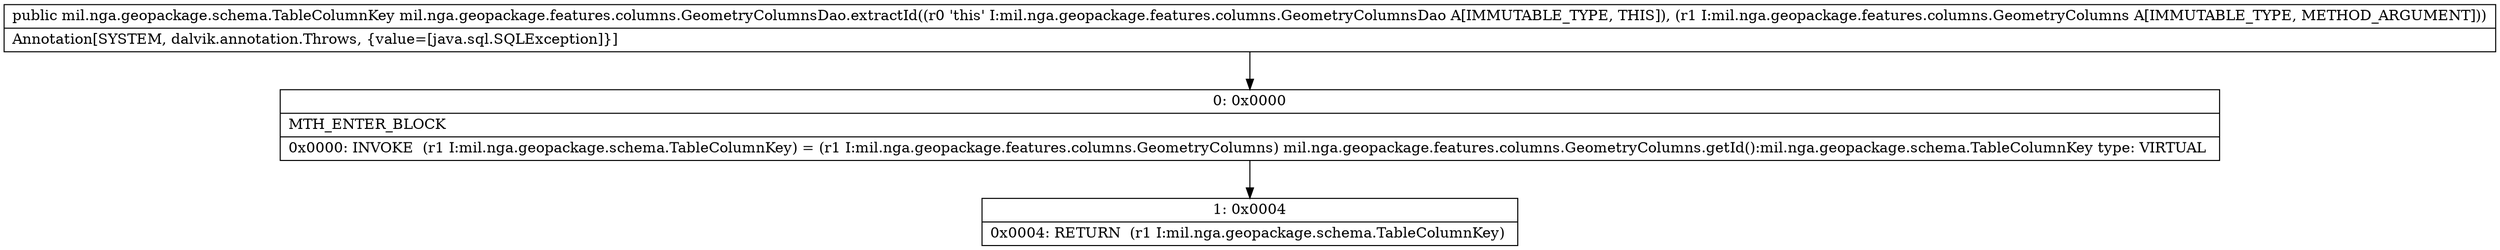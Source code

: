 digraph "CFG formil.nga.geopackage.features.columns.GeometryColumnsDao.extractId(Lmil\/nga\/geopackage\/features\/columns\/GeometryColumns;)Lmil\/nga\/geopackage\/schema\/TableColumnKey;" {
Node_0 [shape=record,label="{0\:\ 0x0000|MTH_ENTER_BLOCK\l|0x0000: INVOKE  (r1 I:mil.nga.geopackage.schema.TableColumnKey) = (r1 I:mil.nga.geopackage.features.columns.GeometryColumns) mil.nga.geopackage.features.columns.GeometryColumns.getId():mil.nga.geopackage.schema.TableColumnKey type: VIRTUAL \l}"];
Node_1 [shape=record,label="{1\:\ 0x0004|0x0004: RETURN  (r1 I:mil.nga.geopackage.schema.TableColumnKey) \l}"];
MethodNode[shape=record,label="{public mil.nga.geopackage.schema.TableColumnKey mil.nga.geopackage.features.columns.GeometryColumnsDao.extractId((r0 'this' I:mil.nga.geopackage.features.columns.GeometryColumnsDao A[IMMUTABLE_TYPE, THIS]), (r1 I:mil.nga.geopackage.features.columns.GeometryColumns A[IMMUTABLE_TYPE, METHOD_ARGUMENT]))  | Annotation[SYSTEM, dalvik.annotation.Throws, \{value=[java.sql.SQLException]\}]\l}"];
MethodNode -> Node_0;
Node_0 -> Node_1;
}

